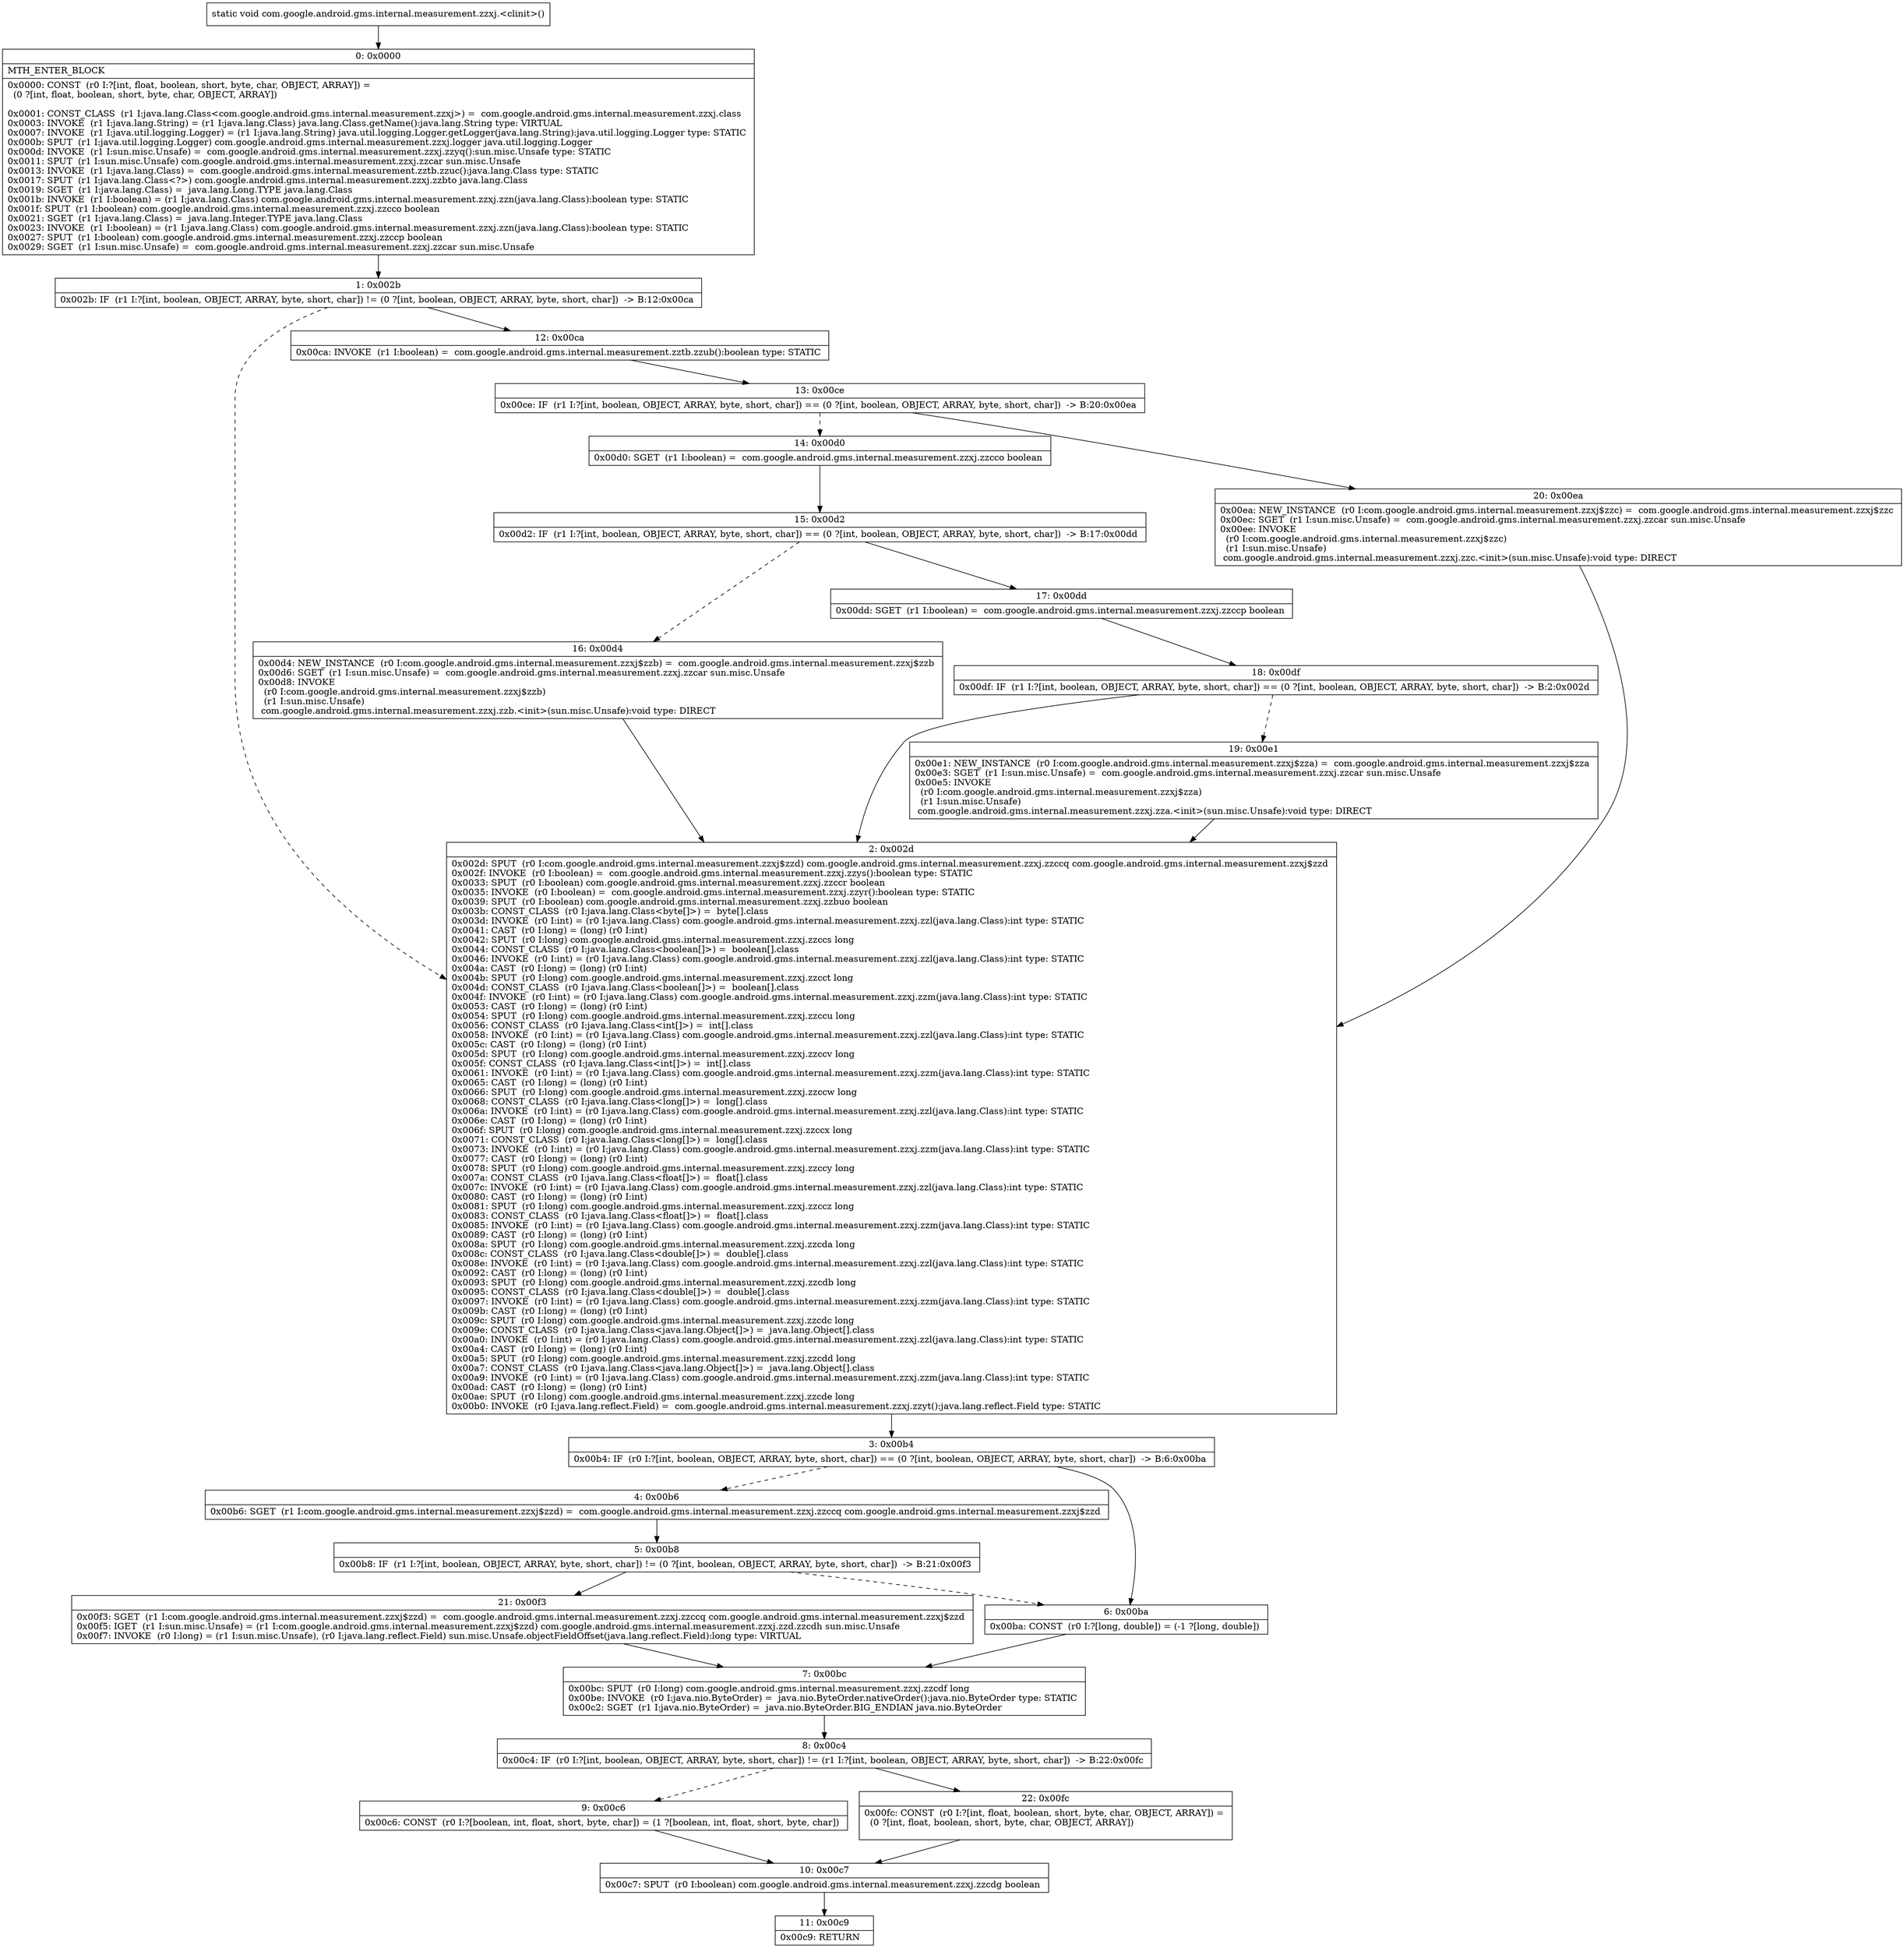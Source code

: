 digraph "CFG forcom.google.android.gms.internal.measurement.zzxj.\<clinit\>()V" {
Node_0 [shape=record,label="{0\:\ 0x0000|MTH_ENTER_BLOCK\l|0x0000: CONST  (r0 I:?[int, float, boolean, short, byte, char, OBJECT, ARRAY]) = \l  (0 ?[int, float, boolean, short, byte, char, OBJECT, ARRAY])\l \l0x0001: CONST_CLASS  (r1 I:java.lang.Class\<com.google.android.gms.internal.measurement.zzxj\>) =  com.google.android.gms.internal.measurement.zzxj.class \l0x0003: INVOKE  (r1 I:java.lang.String) = (r1 I:java.lang.Class) java.lang.Class.getName():java.lang.String type: VIRTUAL \l0x0007: INVOKE  (r1 I:java.util.logging.Logger) = (r1 I:java.lang.String) java.util.logging.Logger.getLogger(java.lang.String):java.util.logging.Logger type: STATIC \l0x000b: SPUT  (r1 I:java.util.logging.Logger) com.google.android.gms.internal.measurement.zzxj.logger java.util.logging.Logger \l0x000d: INVOKE  (r1 I:sun.misc.Unsafe) =  com.google.android.gms.internal.measurement.zzxj.zzyq():sun.misc.Unsafe type: STATIC \l0x0011: SPUT  (r1 I:sun.misc.Unsafe) com.google.android.gms.internal.measurement.zzxj.zzcar sun.misc.Unsafe \l0x0013: INVOKE  (r1 I:java.lang.Class) =  com.google.android.gms.internal.measurement.zztb.zzuc():java.lang.Class type: STATIC \l0x0017: SPUT  (r1 I:java.lang.Class\<?\>) com.google.android.gms.internal.measurement.zzxj.zzbto java.lang.Class \l0x0019: SGET  (r1 I:java.lang.Class) =  java.lang.Long.TYPE java.lang.Class \l0x001b: INVOKE  (r1 I:boolean) = (r1 I:java.lang.Class) com.google.android.gms.internal.measurement.zzxj.zzn(java.lang.Class):boolean type: STATIC \l0x001f: SPUT  (r1 I:boolean) com.google.android.gms.internal.measurement.zzxj.zzcco boolean \l0x0021: SGET  (r1 I:java.lang.Class) =  java.lang.Integer.TYPE java.lang.Class \l0x0023: INVOKE  (r1 I:boolean) = (r1 I:java.lang.Class) com.google.android.gms.internal.measurement.zzxj.zzn(java.lang.Class):boolean type: STATIC \l0x0027: SPUT  (r1 I:boolean) com.google.android.gms.internal.measurement.zzxj.zzccp boolean \l0x0029: SGET  (r1 I:sun.misc.Unsafe) =  com.google.android.gms.internal.measurement.zzxj.zzcar sun.misc.Unsafe \l}"];
Node_1 [shape=record,label="{1\:\ 0x002b|0x002b: IF  (r1 I:?[int, boolean, OBJECT, ARRAY, byte, short, char]) != (0 ?[int, boolean, OBJECT, ARRAY, byte, short, char])  \-\> B:12:0x00ca \l}"];
Node_2 [shape=record,label="{2\:\ 0x002d|0x002d: SPUT  (r0 I:com.google.android.gms.internal.measurement.zzxj$zzd) com.google.android.gms.internal.measurement.zzxj.zzccq com.google.android.gms.internal.measurement.zzxj$zzd \l0x002f: INVOKE  (r0 I:boolean) =  com.google.android.gms.internal.measurement.zzxj.zzys():boolean type: STATIC \l0x0033: SPUT  (r0 I:boolean) com.google.android.gms.internal.measurement.zzxj.zzccr boolean \l0x0035: INVOKE  (r0 I:boolean) =  com.google.android.gms.internal.measurement.zzxj.zzyr():boolean type: STATIC \l0x0039: SPUT  (r0 I:boolean) com.google.android.gms.internal.measurement.zzxj.zzbuo boolean \l0x003b: CONST_CLASS  (r0 I:java.lang.Class\<byte[]\>) =  byte[].class \l0x003d: INVOKE  (r0 I:int) = (r0 I:java.lang.Class) com.google.android.gms.internal.measurement.zzxj.zzl(java.lang.Class):int type: STATIC \l0x0041: CAST  (r0 I:long) = (long) (r0 I:int) \l0x0042: SPUT  (r0 I:long) com.google.android.gms.internal.measurement.zzxj.zzccs long \l0x0044: CONST_CLASS  (r0 I:java.lang.Class\<boolean[]\>) =  boolean[].class \l0x0046: INVOKE  (r0 I:int) = (r0 I:java.lang.Class) com.google.android.gms.internal.measurement.zzxj.zzl(java.lang.Class):int type: STATIC \l0x004a: CAST  (r0 I:long) = (long) (r0 I:int) \l0x004b: SPUT  (r0 I:long) com.google.android.gms.internal.measurement.zzxj.zzcct long \l0x004d: CONST_CLASS  (r0 I:java.lang.Class\<boolean[]\>) =  boolean[].class \l0x004f: INVOKE  (r0 I:int) = (r0 I:java.lang.Class) com.google.android.gms.internal.measurement.zzxj.zzm(java.lang.Class):int type: STATIC \l0x0053: CAST  (r0 I:long) = (long) (r0 I:int) \l0x0054: SPUT  (r0 I:long) com.google.android.gms.internal.measurement.zzxj.zzccu long \l0x0056: CONST_CLASS  (r0 I:java.lang.Class\<int[]\>) =  int[].class \l0x0058: INVOKE  (r0 I:int) = (r0 I:java.lang.Class) com.google.android.gms.internal.measurement.zzxj.zzl(java.lang.Class):int type: STATIC \l0x005c: CAST  (r0 I:long) = (long) (r0 I:int) \l0x005d: SPUT  (r0 I:long) com.google.android.gms.internal.measurement.zzxj.zzccv long \l0x005f: CONST_CLASS  (r0 I:java.lang.Class\<int[]\>) =  int[].class \l0x0061: INVOKE  (r0 I:int) = (r0 I:java.lang.Class) com.google.android.gms.internal.measurement.zzxj.zzm(java.lang.Class):int type: STATIC \l0x0065: CAST  (r0 I:long) = (long) (r0 I:int) \l0x0066: SPUT  (r0 I:long) com.google.android.gms.internal.measurement.zzxj.zzccw long \l0x0068: CONST_CLASS  (r0 I:java.lang.Class\<long[]\>) =  long[].class \l0x006a: INVOKE  (r0 I:int) = (r0 I:java.lang.Class) com.google.android.gms.internal.measurement.zzxj.zzl(java.lang.Class):int type: STATIC \l0x006e: CAST  (r0 I:long) = (long) (r0 I:int) \l0x006f: SPUT  (r0 I:long) com.google.android.gms.internal.measurement.zzxj.zzccx long \l0x0071: CONST_CLASS  (r0 I:java.lang.Class\<long[]\>) =  long[].class \l0x0073: INVOKE  (r0 I:int) = (r0 I:java.lang.Class) com.google.android.gms.internal.measurement.zzxj.zzm(java.lang.Class):int type: STATIC \l0x0077: CAST  (r0 I:long) = (long) (r0 I:int) \l0x0078: SPUT  (r0 I:long) com.google.android.gms.internal.measurement.zzxj.zzccy long \l0x007a: CONST_CLASS  (r0 I:java.lang.Class\<float[]\>) =  float[].class \l0x007c: INVOKE  (r0 I:int) = (r0 I:java.lang.Class) com.google.android.gms.internal.measurement.zzxj.zzl(java.lang.Class):int type: STATIC \l0x0080: CAST  (r0 I:long) = (long) (r0 I:int) \l0x0081: SPUT  (r0 I:long) com.google.android.gms.internal.measurement.zzxj.zzccz long \l0x0083: CONST_CLASS  (r0 I:java.lang.Class\<float[]\>) =  float[].class \l0x0085: INVOKE  (r0 I:int) = (r0 I:java.lang.Class) com.google.android.gms.internal.measurement.zzxj.zzm(java.lang.Class):int type: STATIC \l0x0089: CAST  (r0 I:long) = (long) (r0 I:int) \l0x008a: SPUT  (r0 I:long) com.google.android.gms.internal.measurement.zzxj.zzcda long \l0x008c: CONST_CLASS  (r0 I:java.lang.Class\<double[]\>) =  double[].class \l0x008e: INVOKE  (r0 I:int) = (r0 I:java.lang.Class) com.google.android.gms.internal.measurement.zzxj.zzl(java.lang.Class):int type: STATIC \l0x0092: CAST  (r0 I:long) = (long) (r0 I:int) \l0x0093: SPUT  (r0 I:long) com.google.android.gms.internal.measurement.zzxj.zzcdb long \l0x0095: CONST_CLASS  (r0 I:java.lang.Class\<double[]\>) =  double[].class \l0x0097: INVOKE  (r0 I:int) = (r0 I:java.lang.Class) com.google.android.gms.internal.measurement.zzxj.zzm(java.lang.Class):int type: STATIC \l0x009b: CAST  (r0 I:long) = (long) (r0 I:int) \l0x009c: SPUT  (r0 I:long) com.google.android.gms.internal.measurement.zzxj.zzcdc long \l0x009e: CONST_CLASS  (r0 I:java.lang.Class\<java.lang.Object[]\>) =  java.lang.Object[].class \l0x00a0: INVOKE  (r0 I:int) = (r0 I:java.lang.Class) com.google.android.gms.internal.measurement.zzxj.zzl(java.lang.Class):int type: STATIC \l0x00a4: CAST  (r0 I:long) = (long) (r0 I:int) \l0x00a5: SPUT  (r0 I:long) com.google.android.gms.internal.measurement.zzxj.zzcdd long \l0x00a7: CONST_CLASS  (r0 I:java.lang.Class\<java.lang.Object[]\>) =  java.lang.Object[].class \l0x00a9: INVOKE  (r0 I:int) = (r0 I:java.lang.Class) com.google.android.gms.internal.measurement.zzxj.zzm(java.lang.Class):int type: STATIC \l0x00ad: CAST  (r0 I:long) = (long) (r0 I:int) \l0x00ae: SPUT  (r0 I:long) com.google.android.gms.internal.measurement.zzxj.zzcde long \l0x00b0: INVOKE  (r0 I:java.lang.reflect.Field) =  com.google.android.gms.internal.measurement.zzxj.zzyt():java.lang.reflect.Field type: STATIC \l}"];
Node_3 [shape=record,label="{3\:\ 0x00b4|0x00b4: IF  (r0 I:?[int, boolean, OBJECT, ARRAY, byte, short, char]) == (0 ?[int, boolean, OBJECT, ARRAY, byte, short, char])  \-\> B:6:0x00ba \l}"];
Node_4 [shape=record,label="{4\:\ 0x00b6|0x00b6: SGET  (r1 I:com.google.android.gms.internal.measurement.zzxj$zzd) =  com.google.android.gms.internal.measurement.zzxj.zzccq com.google.android.gms.internal.measurement.zzxj$zzd \l}"];
Node_5 [shape=record,label="{5\:\ 0x00b8|0x00b8: IF  (r1 I:?[int, boolean, OBJECT, ARRAY, byte, short, char]) != (0 ?[int, boolean, OBJECT, ARRAY, byte, short, char])  \-\> B:21:0x00f3 \l}"];
Node_6 [shape=record,label="{6\:\ 0x00ba|0x00ba: CONST  (r0 I:?[long, double]) = (\-1 ?[long, double]) \l}"];
Node_7 [shape=record,label="{7\:\ 0x00bc|0x00bc: SPUT  (r0 I:long) com.google.android.gms.internal.measurement.zzxj.zzcdf long \l0x00be: INVOKE  (r0 I:java.nio.ByteOrder) =  java.nio.ByteOrder.nativeOrder():java.nio.ByteOrder type: STATIC \l0x00c2: SGET  (r1 I:java.nio.ByteOrder) =  java.nio.ByteOrder.BIG_ENDIAN java.nio.ByteOrder \l}"];
Node_8 [shape=record,label="{8\:\ 0x00c4|0x00c4: IF  (r0 I:?[int, boolean, OBJECT, ARRAY, byte, short, char]) != (r1 I:?[int, boolean, OBJECT, ARRAY, byte, short, char])  \-\> B:22:0x00fc \l}"];
Node_9 [shape=record,label="{9\:\ 0x00c6|0x00c6: CONST  (r0 I:?[boolean, int, float, short, byte, char]) = (1 ?[boolean, int, float, short, byte, char]) \l}"];
Node_10 [shape=record,label="{10\:\ 0x00c7|0x00c7: SPUT  (r0 I:boolean) com.google.android.gms.internal.measurement.zzxj.zzcdg boolean \l}"];
Node_11 [shape=record,label="{11\:\ 0x00c9|0x00c9: RETURN   \l}"];
Node_12 [shape=record,label="{12\:\ 0x00ca|0x00ca: INVOKE  (r1 I:boolean) =  com.google.android.gms.internal.measurement.zztb.zzub():boolean type: STATIC \l}"];
Node_13 [shape=record,label="{13\:\ 0x00ce|0x00ce: IF  (r1 I:?[int, boolean, OBJECT, ARRAY, byte, short, char]) == (0 ?[int, boolean, OBJECT, ARRAY, byte, short, char])  \-\> B:20:0x00ea \l}"];
Node_14 [shape=record,label="{14\:\ 0x00d0|0x00d0: SGET  (r1 I:boolean) =  com.google.android.gms.internal.measurement.zzxj.zzcco boolean \l}"];
Node_15 [shape=record,label="{15\:\ 0x00d2|0x00d2: IF  (r1 I:?[int, boolean, OBJECT, ARRAY, byte, short, char]) == (0 ?[int, boolean, OBJECT, ARRAY, byte, short, char])  \-\> B:17:0x00dd \l}"];
Node_16 [shape=record,label="{16\:\ 0x00d4|0x00d4: NEW_INSTANCE  (r0 I:com.google.android.gms.internal.measurement.zzxj$zzb) =  com.google.android.gms.internal.measurement.zzxj$zzb \l0x00d6: SGET  (r1 I:sun.misc.Unsafe) =  com.google.android.gms.internal.measurement.zzxj.zzcar sun.misc.Unsafe \l0x00d8: INVOKE  \l  (r0 I:com.google.android.gms.internal.measurement.zzxj$zzb)\l  (r1 I:sun.misc.Unsafe)\l com.google.android.gms.internal.measurement.zzxj.zzb.\<init\>(sun.misc.Unsafe):void type: DIRECT \l}"];
Node_17 [shape=record,label="{17\:\ 0x00dd|0x00dd: SGET  (r1 I:boolean) =  com.google.android.gms.internal.measurement.zzxj.zzccp boolean \l}"];
Node_18 [shape=record,label="{18\:\ 0x00df|0x00df: IF  (r1 I:?[int, boolean, OBJECT, ARRAY, byte, short, char]) == (0 ?[int, boolean, OBJECT, ARRAY, byte, short, char])  \-\> B:2:0x002d \l}"];
Node_19 [shape=record,label="{19\:\ 0x00e1|0x00e1: NEW_INSTANCE  (r0 I:com.google.android.gms.internal.measurement.zzxj$zza) =  com.google.android.gms.internal.measurement.zzxj$zza \l0x00e3: SGET  (r1 I:sun.misc.Unsafe) =  com.google.android.gms.internal.measurement.zzxj.zzcar sun.misc.Unsafe \l0x00e5: INVOKE  \l  (r0 I:com.google.android.gms.internal.measurement.zzxj$zza)\l  (r1 I:sun.misc.Unsafe)\l com.google.android.gms.internal.measurement.zzxj.zza.\<init\>(sun.misc.Unsafe):void type: DIRECT \l}"];
Node_20 [shape=record,label="{20\:\ 0x00ea|0x00ea: NEW_INSTANCE  (r0 I:com.google.android.gms.internal.measurement.zzxj$zzc) =  com.google.android.gms.internal.measurement.zzxj$zzc \l0x00ec: SGET  (r1 I:sun.misc.Unsafe) =  com.google.android.gms.internal.measurement.zzxj.zzcar sun.misc.Unsafe \l0x00ee: INVOKE  \l  (r0 I:com.google.android.gms.internal.measurement.zzxj$zzc)\l  (r1 I:sun.misc.Unsafe)\l com.google.android.gms.internal.measurement.zzxj.zzc.\<init\>(sun.misc.Unsafe):void type: DIRECT \l}"];
Node_21 [shape=record,label="{21\:\ 0x00f3|0x00f3: SGET  (r1 I:com.google.android.gms.internal.measurement.zzxj$zzd) =  com.google.android.gms.internal.measurement.zzxj.zzccq com.google.android.gms.internal.measurement.zzxj$zzd \l0x00f5: IGET  (r1 I:sun.misc.Unsafe) = (r1 I:com.google.android.gms.internal.measurement.zzxj$zzd) com.google.android.gms.internal.measurement.zzxj.zzd.zzcdh sun.misc.Unsafe \l0x00f7: INVOKE  (r0 I:long) = (r1 I:sun.misc.Unsafe), (r0 I:java.lang.reflect.Field) sun.misc.Unsafe.objectFieldOffset(java.lang.reflect.Field):long type: VIRTUAL \l}"];
Node_22 [shape=record,label="{22\:\ 0x00fc|0x00fc: CONST  (r0 I:?[int, float, boolean, short, byte, char, OBJECT, ARRAY]) = \l  (0 ?[int, float, boolean, short, byte, char, OBJECT, ARRAY])\l \l}"];
MethodNode[shape=record,label="{static void com.google.android.gms.internal.measurement.zzxj.\<clinit\>() }"];
MethodNode -> Node_0;
Node_0 -> Node_1;
Node_1 -> Node_2[style=dashed];
Node_1 -> Node_12;
Node_2 -> Node_3;
Node_3 -> Node_4[style=dashed];
Node_3 -> Node_6;
Node_4 -> Node_5;
Node_5 -> Node_6[style=dashed];
Node_5 -> Node_21;
Node_6 -> Node_7;
Node_7 -> Node_8;
Node_8 -> Node_9[style=dashed];
Node_8 -> Node_22;
Node_9 -> Node_10;
Node_10 -> Node_11;
Node_12 -> Node_13;
Node_13 -> Node_14[style=dashed];
Node_13 -> Node_20;
Node_14 -> Node_15;
Node_15 -> Node_16[style=dashed];
Node_15 -> Node_17;
Node_16 -> Node_2;
Node_17 -> Node_18;
Node_18 -> Node_2;
Node_18 -> Node_19[style=dashed];
Node_19 -> Node_2;
Node_20 -> Node_2;
Node_21 -> Node_7;
Node_22 -> Node_10;
}

